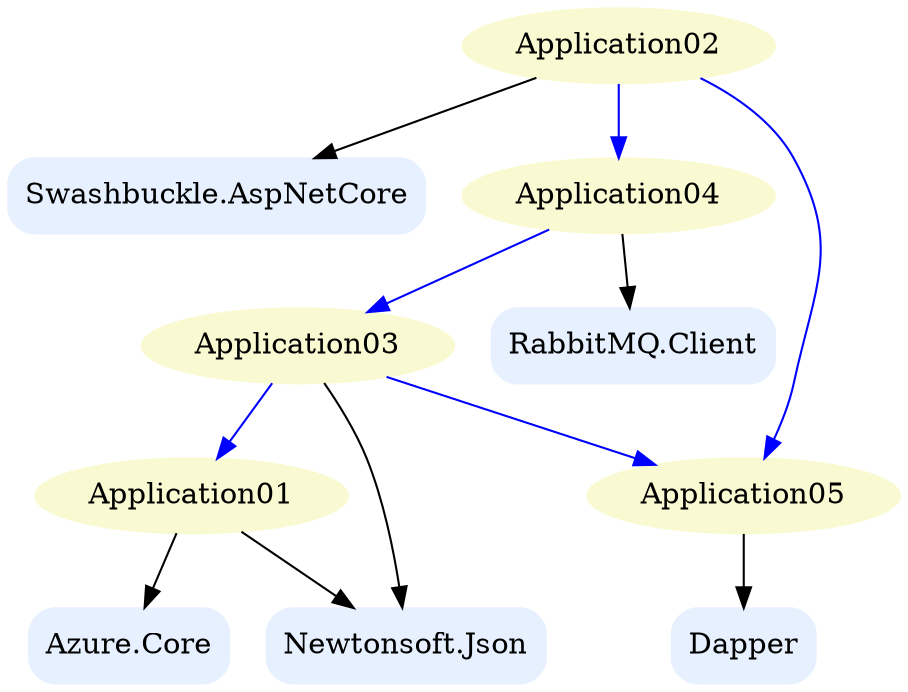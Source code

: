 digraph Dependencies {
  node[shape=ellipse style="rounded,filled" color="lightgoldenrodyellow" ]
  "Application01" -> "Azure.Core" [color=black];
  "Azure.Core" [shape=box, color="#e6f0ff"];
  "Application01" -> "Newtonsoft.Json" [color=black];
  "Newtonsoft.Json" [shape=box, color="#e6f0ff"];
  "Application02" -> "Swashbuckle.AspNetCore" [color=black];
  "Swashbuckle.AspNetCore" [shape=box, color="#e6f0ff"];
  "Application02" -> "Application04" [color=blue];
  "Application04" [shape=ellipse, color="lightgoldenrodyellow"];
  "Application02" -> "Application05" [color=blue];
  "Application05" [shape=ellipse, color="lightgoldenrodyellow"];
  "Application03" -> "Newtonsoft.Json" [color=black];
  "Newtonsoft.Json" [shape=box, color="#e6f0ff"];
  "Application03" -> "Application01" [color=blue];
  "Application01" [shape=ellipse, color="lightgoldenrodyellow"];
  "Application03" -> "Application05" [color=blue];
  "Application05" [shape=ellipse, color="lightgoldenrodyellow"];
  "Application04" -> "RabbitMQ.Client" [color=black];
  "RabbitMQ.Client" [shape=box, color="#e6f0ff"];
  "Application04" -> "Application03" [color=blue];
  "Application03" [shape=ellipse, color="lightgoldenrodyellow"];
  "Application05" -> "Dapper" [color=black];
  "Dapper" [shape=box, color="#e6f0ff"];
}
